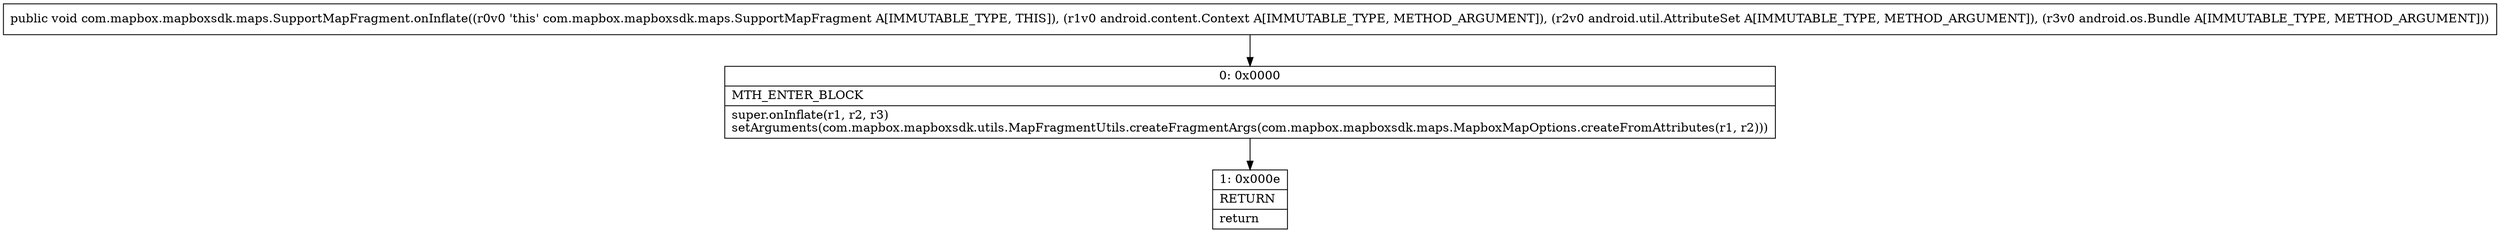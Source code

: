 digraph "CFG forcom.mapbox.mapboxsdk.maps.SupportMapFragment.onInflate(Landroid\/content\/Context;Landroid\/util\/AttributeSet;Landroid\/os\/Bundle;)V" {
Node_0 [shape=record,label="{0\:\ 0x0000|MTH_ENTER_BLOCK\l|super.onInflate(r1, r2, r3)\lsetArguments(com.mapbox.mapboxsdk.utils.MapFragmentUtils.createFragmentArgs(com.mapbox.mapboxsdk.maps.MapboxMapOptions.createFromAttributes(r1, r2)))\l}"];
Node_1 [shape=record,label="{1\:\ 0x000e|RETURN\l|return\l}"];
MethodNode[shape=record,label="{public void com.mapbox.mapboxsdk.maps.SupportMapFragment.onInflate((r0v0 'this' com.mapbox.mapboxsdk.maps.SupportMapFragment A[IMMUTABLE_TYPE, THIS]), (r1v0 android.content.Context A[IMMUTABLE_TYPE, METHOD_ARGUMENT]), (r2v0 android.util.AttributeSet A[IMMUTABLE_TYPE, METHOD_ARGUMENT]), (r3v0 android.os.Bundle A[IMMUTABLE_TYPE, METHOD_ARGUMENT])) }"];
MethodNode -> Node_0;
Node_0 -> Node_1;
}

